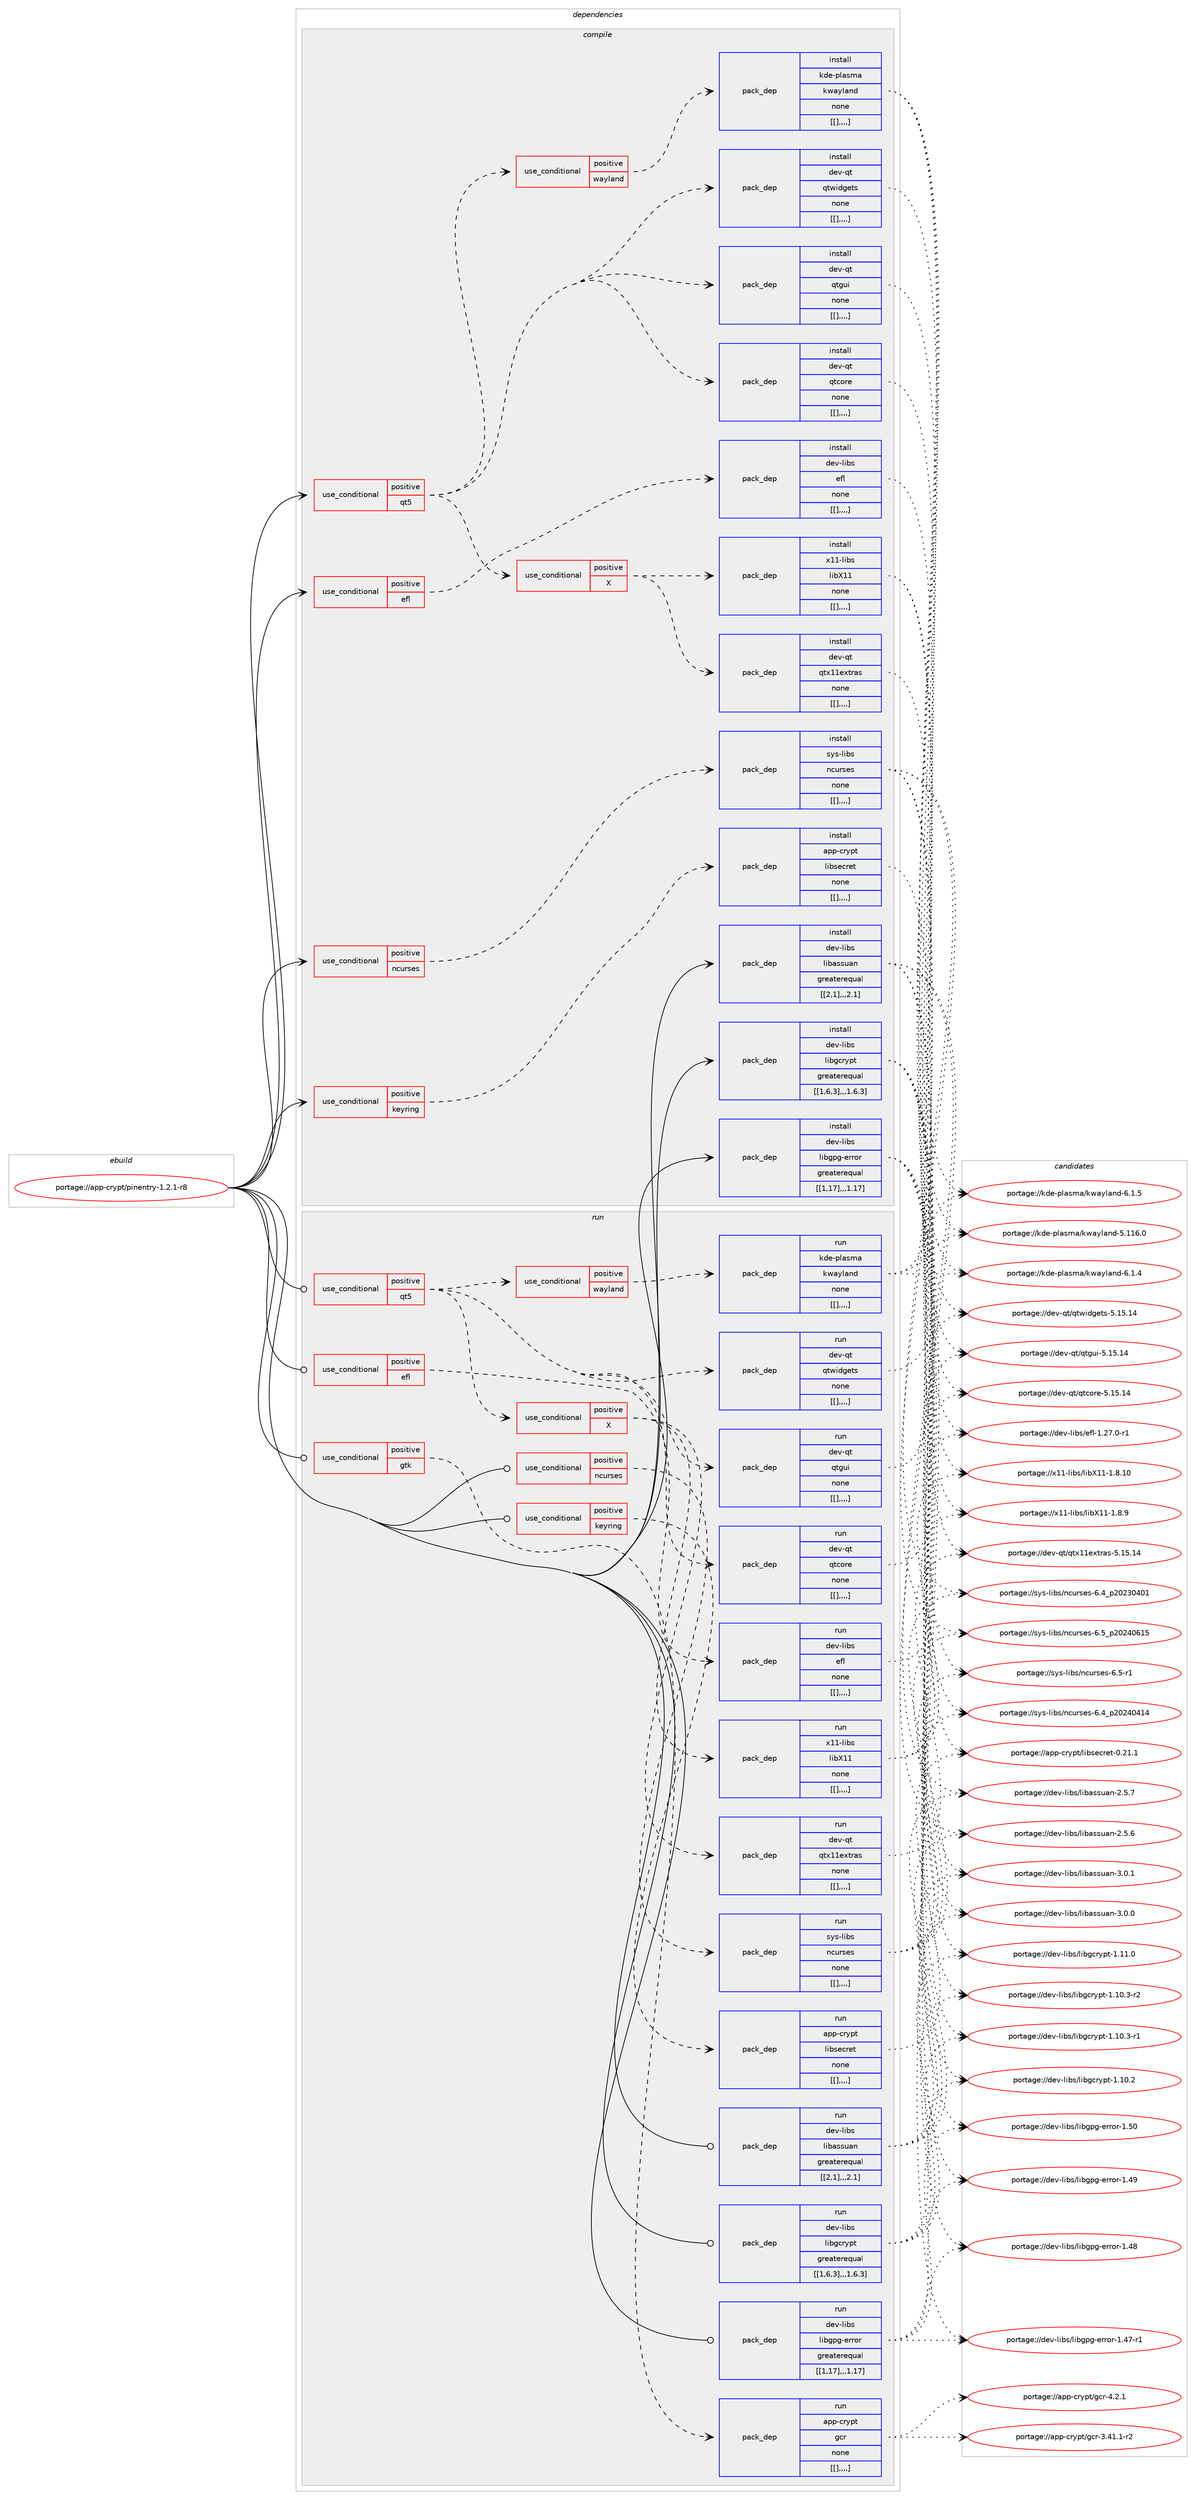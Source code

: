 digraph prolog {

# *************
# Graph options
# *************

newrank=true;
concentrate=true;
compound=true;
graph [rankdir=LR,fontname=Helvetica,fontsize=10,ranksep=1.5];#, ranksep=2.5, nodesep=0.2];
edge  [arrowhead=vee];
node  [fontname=Helvetica,fontsize=10];

# **********
# The ebuild
# **********

subgraph cluster_leftcol {
color=gray;
label=<<i>ebuild</i>>;
id [label="portage://app-crypt/pinentry-1.2.1-r8", color=red, width=4, href="../app-crypt/pinentry-1.2.1-r8.svg"];
}

# ****************
# The dependencies
# ****************

subgraph cluster_midcol {
color=gray;
label=<<i>dependencies</i>>;
subgraph cluster_compile {
fillcolor="#eeeeee";
style=filled;
label=<<i>compile</i>>;
subgraph cond3865 {
dependency14218 [label=<<TABLE BORDER="0" CELLBORDER="1" CELLSPACING="0" CELLPADDING="4"><TR><TD ROWSPAN="3" CELLPADDING="10">use_conditional</TD></TR><TR><TD>positive</TD></TR><TR><TD>efl</TD></TR></TABLE>>, shape=none, color=red];
subgraph pack10273 {
dependency14219 [label=<<TABLE BORDER="0" CELLBORDER="1" CELLSPACING="0" CELLPADDING="4" WIDTH="220"><TR><TD ROWSPAN="6" CELLPADDING="30">pack_dep</TD></TR><TR><TD WIDTH="110">install</TD></TR><TR><TD>dev-libs</TD></TR><TR><TD>efl</TD></TR><TR><TD>none</TD></TR><TR><TD>[[],,,,]</TD></TR></TABLE>>, shape=none, color=blue];
}
dependency14218:e -> dependency14219:w [weight=20,style="dashed",arrowhead="vee"];
}
id:e -> dependency14218:w [weight=20,style="solid",arrowhead="vee"];
subgraph cond3866 {
dependency14220 [label=<<TABLE BORDER="0" CELLBORDER="1" CELLSPACING="0" CELLPADDING="4"><TR><TD ROWSPAN="3" CELLPADDING="10">use_conditional</TD></TR><TR><TD>positive</TD></TR><TR><TD>keyring</TD></TR></TABLE>>, shape=none, color=red];
subgraph pack10274 {
dependency14221 [label=<<TABLE BORDER="0" CELLBORDER="1" CELLSPACING="0" CELLPADDING="4" WIDTH="220"><TR><TD ROWSPAN="6" CELLPADDING="30">pack_dep</TD></TR><TR><TD WIDTH="110">install</TD></TR><TR><TD>app-crypt</TD></TR><TR><TD>libsecret</TD></TR><TR><TD>none</TD></TR><TR><TD>[[],,,,]</TD></TR></TABLE>>, shape=none, color=blue];
}
dependency14220:e -> dependency14221:w [weight=20,style="dashed",arrowhead="vee"];
}
id:e -> dependency14220:w [weight=20,style="solid",arrowhead="vee"];
subgraph cond3867 {
dependency14222 [label=<<TABLE BORDER="0" CELLBORDER="1" CELLSPACING="0" CELLPADDING="4"><TR><TD ROWSPAN="3" CELLPADDING="10">use_conditional</TD></TR><TR><TD>positive</TD></TR><TR><TD>ncurses</TD></TR></TABLE>>, shape=none, color=red];
subgraph pack10275 {
dependency14223 [label=<<TABLE BORDER="0" CELLBORDER="1" CELLSPACING="0" CELLPADDING="4" WIDTH="220"><TR><TD ROWSPAN="6" CELLPADDING="30">pack_dep</TD></TR><TR><TD WIDTH="110">install</TD></TR><TR><TD>sys-libs</TD></TR><TR><TD>ncurses</TD></TR><TR><TD>none</TD></TR><TR><TD>[[],,,,]</TD></TR></TABLE>>, shape=none, color=blue];
}
dependency14222:e -> dependency14223:w [weight=20,style="dashed",arrowhead="vee"];
}
id:e -> dependency14222:w [weight=20,style="solid",arrowhead="vee"];
subgraph cond3868 {
dependency14224 [label=<<TABLE BORDER="0" CELLBORDER="1" CELLSPACING="0" CELLPADDING="4"><TR><TD ROWSPAN="3" CELLPADDING="10">use_conditional</TD></TR><TR><TD>positive</TD></TR><TR><TD>qt5</TD></TR></TABLE>>, shape=none, color=red];
subgraph pack10276 {
dependency14225 [label=<<TABLE BORDER="0" CELLBORDER="1" CELLSPACING="0" CELLPADDING="4" WIDTH="220"><TR><TD ROWSPAN="6" CELLPADDING="30">pack_dep</TD></TR><TR><TD WIDTH="110">install</TD></TR><TR><TD>dev-qt</TD></TR><TR><TD>qtcore</TD></TR><TR><TD>none</TD></TR><TR><TD>[[],,,,]</TD></TR></TABLE>>, shape=none, color=blue];
}
dependency14224:e -> dependency14225:w [weight=20,style="dashed",arrowhead="vee"];
subgraph pack10277 {
dependency14226 [label=<<TABLE BORDER="0" CELLBORDER="1" CELLSPACING="0" CELLPADDING="4" WIDTH="220"><TR><TD ROWSPAN="6" CELLPADDING="30">pack_dep</TD></TR><TR><TD WIDTH="110">install</TD></TR><TR><TD>dev-qt</TD></TR><TR><TD>qtgui</TD></TR><TR><TD>none</TD></TR><TR><TD>[[],,,,]</TD></TR></TABLE>>, shape=none, color=blue];
}
dependency14224:e -> dependency14226:w [weight=20,style="dashed",arrowhead="vee"];
subgraph pack10278 {
dependency14227 [label=<<TABLE BORDER="0" CELLBORDER="1" CELLSPACING="0" CELLPADDING="4" WIDTH="220"><TR><TD ROWSPAN="6" CELLPADDING="30">pack_dep</TD></TR><TR><TD WIDTH="110">install</TD></TR><TR><TD>dev-qt</TD></TR><TR><TD>qtwidgets</TD></TR><TR><TD>none</TD></TR><TR><TD>[[],,,,]</TD></TR></TABLE>>, shape=none, color=blue];
}
dependency14224:e -> dependency14227:w [weight=20,style="dashed",arrowhead="vee"];
subgraph cond3869 {
dependency14228 [label=<<TABLE BORDER="0" CELLBORDER="1" CELLSPACING="0" CELLPADDING="4"><TR><TD ROWSPAN="3" CELLPADDING="10">use_conditional</TD></TR><TR><TD>positive</TD></TR><TR><TD>wayland</TD></TR></TABLE>>, shape=none, color=red];
subgraph pack10279 {
dependency14229 [label=<<TABLE BORDER="0" CELLBORDER="1" CELLSPACING="0" CELLPADDING="4" WIDTH="220"><TR><TD ROWSPAN="6" CELLPADDING="30">pack_dep</TD></TR><TR><TD WIDTH="110">install</TD></TR><TR><TD>kde-plasma</TD></TR><TR><TD>kwayland</TD></TR><TR><TD>none</TD></TR><TR><TD>[[],,,,]</TD></TR></TABLE>>, shape=none, color=blue];
}
dependency14228:e -> dependency14229:w [weight=20,style="dashed",arrowhead="vee"];
}
dependency14224:e -> dependency14228:w [weight=20,style="dashed",arrowhead="vee"];
subgraph cond3870 {
dependency14230 [label=<<TABLE BORDER="0" CELLBORDER="1" CELLSPACING="0" CELLPADDING="4"><TR><TD ROWSPAN="3" CELLPADDING="10">use_conditional</TD></TR><TR><TD>positive</TD></TR><TR><TD>X</TD></TR></TABLE>>, shape=none, color=red];
subgraph pack10280 {
dependency14231 [label=<<TABLE BORDER="0" CELLBORDER="1" CELLSPACING="0" CELLPADDING="4" WIDTH="220"><TR><TD ROWSPAN="6" CELLPADDING="30">pack_dep</TD></TR><TR><TD WIDTH="110">install</TD></TR><TR><TD>dev-qt</TD></TR><TR><TD>qtx11extras</TD></TR><TR><TD>none</TD></TR><TR><TD>[[],,,,]</TD></TR></TABLE>>, shape=none, color=blue];
}
dependency14230:e -> dependency14231:w [weight=20,style="dashed",arrowhead="vee"];
subgraph pack10281 {
dependency14232 [label=<<TABLE BORDER="0" CELLBORDER="1" CELLSPACING="0" CELLPADDING="4" WIDTH="220"><TR><TD ROWSPAN="6" CELLPADDING="30">pack_dep</TD></TR><TR><TD WIDTH="110">install</TD></TR><TR><TD>x11-libs</TD></TR><TR><TD>libX11</TD></TR><TR><TD>none</TD></TR><TR><TD>[[],,,,]</TD></TR></TABLE>>, shape=none, color=blue];
}
dependency14230:e -> dependency14232:w [weight=20,style="dashed",arrowhead="vee"];
}
dependency14224:e -> dependency14230:w [weight=20,style="dashed",arrowhead="vee"];
}
id:e -> dependency14224:w [weight=20,style="solid",arrowhead="vee"];
subgraph pack10282 {
dependency14233 [label=<<TABLE BORDER="0" CELLBORDER="1" CELLSPACING="0" CELLPADDING="4" WIDTH="220"><TR><TD ROWSPAN="6" CELLPADDING="30">pack_dep</TD></TR><TR><TD WIDTH="110">install</TD></TR><TR><TD>dev-libs</TD></TR><TR><TD>libassuan</TD></TR><TR><TD>greaterequal</TD></TR><TR><TD>[[2,1],,,2.1]</TD></TR></TABLE>>, shape=none, color=blue];
}
id:e -> dependency14233:w [weight=20,style="solid",arrowhead="vee"];
subgraph pack10283 {
dependency14234 [label=<<TABLE BORDER="0" CELLBORDER="1" CELLSPACING="0" CELLPADDING="4" WIDTH="220"><TR><TD ROWSPAN="6" CELLPADDING="30">pack_dep</TD></TR><TR><TD WIDTH="110">install</TD></TR><TR><TD>dev-libs</TD></TR><TR><TD>libgcrypt</TD></TR><TR><TD>greaterequal</TD></TR><TR><TD>[[1,6,3],,,1.6.3]</TD></TR></TABLE>>, shape=none, color=blue];
}
id:e -> dependency14234:w [weight=20,style="solid",arrowhead="vee"];
subgraph pack10284 {
dependency14235 [label=<<TABLE BORDER="0" CELLBORDER="1" CELLSPACING="0" CELLPADDING="4" WIDTH="220"><TR><TD ROWSPAN="6" CELLPADDING="30">pack_dep</TD></TR><TR><TD WIDTH="110">install</TD></TR><TR><TD>dev-libs</TD></TR><TR><TD>libgpg-error</TD></TR><TR><TD>greaterequal</TD></TR><TR><TD>[[1,17],,,1.17]</TD></TR></TABLE>>, shape=none, color=blue];
}
id:e -> dependency14235:w [weight=20,style="solid",arrowhead="vee"];
}
subgraph cluster_compileandrun {
fillcolor="#eeeeee";
style=filled;
label=<<i>compile and run</i>>;
}
subgraph cluster_run {
fillcolor="#eeeeee";
style=filled;
label=<<i>run</i>>;
subgraph cond3871 {
dependency14236 [label=<<TABLE BORDER="0" CELLBORDER="1" CELLSPACING="0" CELLPADDING="4"><TR><TD ROWSPAN="3" CELLPADDING="10">use_conditional</TD></TR><TR><TD>positive</TD></TR><TR><TD>efl</TD></TR></TABLE>>, shape=none, color=red];
subgraph pack10285 {
dependency14237 [label=<<TABLE BORDER="0" CELLBORDER="1" CELLSPACING="0" CELLPADDING="4" WIDTH="220"><TR><TD ROWSPAN="6" CELLPADDING="30">pack_dep</TD></TR><TR><TD WIDTH="110">run</TD></TR><TR><TD>dev-libs</TD></TR><TR><TD>efl</TD></TR><TR><TD>none</TD></TR><TR><TD>[[],,,,]</TD></TR></TABLE>>, shape=none, color=blue];
}
dependency14236:e -> dependency14237:w [weight=20,style="dashed",arrowhead="vee"];
}
id:e -> dependency14236:w [weight=20,style="solid",arrowhead="odot"];
subgraph cond3872 {
dependency14238 [label=<<TABLE BORDER="0" CELLBORDER="1" CELLSPACING="0" CELLPADDING="4"><TR><TD ROWSPAN="3" CELLPADDING="10">use_conditional</TD></TR><TR><TD>positive</TD></TR><TR><TD>gtk</TD></TR></TABLE>>, shape=none, color=red];
subgraph pack10286 {
dependency14239 [label=<<TABLE BORDER="0" CELLBORDER="1" CELLSPACING="0" CELLPADDING="4" WIDTH="220"><TR><TD ROWSPAN="6" CELLPADDING="30">pack_dep</TD></TR><TR><TD WIDTH="110">run</TD></TR><TR><TD>app-crypt</TD></TR><TR><TD>gcr</TD></TR><TR><TD>none</TD></TR><TR><TD>[[],,,,]</TD></TR></TABLE>>, shape=none, color=blue];
}
dependency14238:e -> dependency14239:w [weight=20,style="dashed",arrowhead="vee"];
}
id:e -> dependency14238:w [weight=20,style="solid",arrowhead="odot"];
subgraph cond3873 {
dependency14240 [label=<<TABLE BORDER="0" CELLBORDER="1" CELLSPACING="0" CELLPADDING="4"><TR><TD ROWSPAN="3" CELLPADDING="10">use_conditional</TD></TR><TR><TD>positive</TD></TR><TR><TD>keyring</TD></TR></TABLE>>, shape=none, color=red];
subgraph pack10287 {
dependency14241 [label=<<TABLE BORDER="0" CELLBORDER="1" CELLSPACING="0" CELLPADDING="4" WIDTH="220"><TR><TD ROWSPAN="6" CELLPADDING="30">pack_dep</TD></TR><TR><TD WIDTH="110">run</TD></TR><TR><TD>app-crypt</TD></TR><TR><TD>libsecret</TD></TR><TR><TD>none</TD></TR><TR><TD>[[],,,,]</TD></TR></TABLE>>, shape=none, color=blue];
}
dependency14240:e -> dependency14241:w [weight=20,style="dashed",arrowhead="vee"];
}
id:e -> dependency14240:w [weight=20,style="solid",arrowhead="odot"];
subgraph cond3874 {
dependency14242 [label=<<TABLE BORDER="0" CELLBORDER="1" CELLSPACING="0" CELLPADDING="4"><TR><TD ROWSPAN="3" CELLPADDING="10">use_conditional</TD></TR><TR><TD>positive</TD></TR><TR><TD>ncurses</TD></TR></TABLE>>, shape=none, color=red];
subgraph pack10288 {
dependency14243 [label=<<TABLE BORDER="0" CELLBORDER="1" CELLSPACING="0" CELLPADDING="4" WIDTH="220"><TR><TD ROWSPAN="6" CELLPADDING="30">pack_dep</TD></TR><TR><TD WIDTH="110">run</TD></TR><TR><TD>sys-libs</TD></TR><TR><TD>ncurses</TD></TR><TR><TD>none</TD></TR><TR><TD>[[],,,,]</TD></TR></TABLE>>, shape=none, color=blue];
}
dependency14242:e -> dependency14243:w [weight=20,style="dashed",arrowhead="vee"];
}
id:e -> dependency14242:w [weight=20,style="solid",arrowhead="odot"];
subgraph cond3875 {
dependency14244 [label=<<TABLE BORDER="0" CELLBORDER="1" CELLSPACING="0" CELLPADDING="4"><TR><TD ROWSPAN="3" CELLPADDING="10">use_conditional</TD></TR><TR><TD>positive</TD></TR><TR><TD>qt5</TD></TR></TABLE>>, shape=none, color=red];
subgraph pack10289 {
dependency14245 [label=<<TABLE BORDER="0" CELLBORDER="1" CELLSPACING="0" CELLPADDING="4" WIDTH="220"><TR><TD ROWSPAN="6" CELLPADDING="30">pack_dep</TD></TR><TR><TD WIDTH="110">run</TD></TR><TR><TD>dev-qt</TD></TR><TR><TD>qtcore</TD></TR><TR><TD>none</TD></TR><TR><TD>[[],,,,]</TD></TR></TABLE>>, shape=none, color=blue];
}
dependency14244:e -> dependency14245:w [weight=20,style="dashed",arrowhead="vee"];
subgraph pack10290 {
dependency14246 [label=<<TABLE BORDER="0" CELLBORDER="1" CELLSPACING="0" CELLPADDING="4" WIDTH="220"><TR><TD ROWSPAN="6" CELLPADDING="30">pack_dep</TD></TR><TR><TD WIDTH="110">run</TD></TR><TR><TD>dev-qt</TD></TR><TR><TD>qtgui</TD></TR><TR><TD>none</TD></TR><TR><TD>[[],,,,]</TD></TR></TABLE>>, shape=none, color=blue];
}
dependency14244:e -> dependency14246:w [weight=20,style="dashed",arrowhead="vee"];
subgraph pack10291 {
dependency14247 [label=<<TABLE BORDER="0" CELLBORDER="1" CELLSPACING="0" CELLPADDING="4" WIDTH="220"><TR><TD ROWSPAN="6" CELLPADDING="30">pack_dep</TD></TR><TR><TD WIDTH="110">run</TD></TR><TR><TD>dev-qt</TD></TR><TR><TD>qtwidgets</TD></TR><TR><TD>none</TD></TR><TR><TD>[[],,,,]</TD></TR></TABLE>>, shape=none, color=blue];
}
dependency14244:e -> dependency14247:w [weight=20,style="dashed",arrowhead="vee"];
subgraph cond3876 {
dependency14248 [label=<<TABLE BORDER="0" CELLBORDER="1" CELLSPACING="0" CELLPADDING="4"><TR><TD ROWSPAN="3" CELLPADDING="10">use_conditional</TD></TR><TR><TD>positive</TD></TR><TR><TD>wayland</TD></TR></TABLE>>, shape=none, color=red];
subgraph pack10292 {
dependency14249 [label=<<TABLE BORDER="0" CELLBORDER="1" CELLSPACING="0" CELLPADDING="4" WIDTH="220"><TR><TD ROWSPAN="6" CELLPADDING="30">pack_dep</TD></TR><TR><TD WIDTH="110">run</TD></TR><TR><TD>kde-plasma</TD></TR><TR><TD>kwayland</TD></TR><TR><TD>none</TD></TR><TR><TD>[[],,,,]</TD></TR></TABLE>>, shape=none, color=blue];
}
dependency14248:e -> dependency14249:w [weight=20,style="dashed",arrowhead="vee"];
}
dependency14244:e -> dependency14248:w [weight=20,style="dashed",arrowhead="vee"];
subgraph cond3877 {
dependency14250 [label=<<TABLE BORDER="0" CELLBORDER="1" CELLSPACING="0" CELLPADDING="4"><TR><TD ROWSPAN="3" CELLPADDING="10">use_conditional</TD></TR><TR><TD>positive</TD></TR><TR><TD>X</TD></TR></TABLE>>, shape=none, color=red];
subgraph pack10293 {
dependency14251 [label=<<TABLE BORDER="0" CELLBORDER="1" CELLSPACING="0" CELLPADDING="4" WIDTH="220"><TR><TD ROWSPAN="6" CELLPADDING="30">pack_dep</TD></TR><TR><TD WIDTH="110">run</TD></TR><TR><TD>dev-qt</TD></TR><TR><TD>qtx11extras</TD></TR><TR><TD>none</TD></TR><TR><TD>[[],,,,]</TD></TR></TABLE>>, shape=none, color=blue];
}
dependency14250:e -> dependency14251:w [weight=20,style="dashed",arrowhead="vee"];
subgraph pack10294 {
dependency14252 [label=<<TABLE BORDER="0" CELLBORDER="1" CELLSPACING="0" CELLPADDING="4" WIDTH="220"><TR><TD ROWSPAN="6" CELLPADDING="30">pack_dep</TD></TR><TR><TD WIDTH="110">run</TD></TR><TR><TD>x11-libs</TD></TR><TR><TD>libX11</TD></TR><TR><TD>none</TD></TR><TR><TD>[[],,,,]</TD></TR></TABLE>>, shape=none, color=blue];
}
dependency14250:e -> dependency14252:w [weight=20,style="dashed",arrowhead="vee"];
}
dependency14244:e -> dependency14250:w [weight=20,style="dashed",arrowhead="vee"];
}
id:e -> dependency14244:w [weight=20,style="solid",arrowhead="odot"];
subgraph pack10295 {
dependency14253 [label=<<TABLE BORDER="0" CELLBORDER="1" CELLSPACING="0" CELLPADDING="4" WIDTH="220"><TR><TD ROWSPAN="6" CELLPADDING="30">pack_dep</TD></TR><TR><TD WIDTH="110">run</TD></TR><TR><TD>dev-libs</TD></TR><TR><TD>libassuan</TD></TR><TR><TD>greaterequal</TD></TR><TR><TD>[[2,1],,,2.1]</TD></TR></TABLE>>, shape=none, color=blue];
}
id:e -> dependency14253:w [weight=20,style="solid",arrowhead="odot"];
subgraph pack10296 {
dependency14254 [label=<<TABLE BORDER="0" CELLBORDER="1" CELLSPACING="0" CELLPADDING="4" WIDTH="220"><TR><TD ROWSPAN="6" CELLPADDING="30">pack_dep</TD></TR><TR><TD WIDTH="110">run</TD></TR><TR><TD>dev-libs</TD></TR><TR><TD>libgcrypt</TD></TR><TR><TD>greaterequal</TD></TR><TR><TD>[[1,6,3],,,1.6.3]</TD></TR></TABLE>>, shape=none, color=blue];
}
id:e -> dependency14254:w [weight=20,style="solid",arrowhead="odot"];
subgraph pack10297 {
dependency14255 [label=<<TABLE BORDER="0" CELLBORDER="1" CELLSPACING="0" CELLPADDING="4" WIDTH="220"><TR><TD ROWSPAN="6" CELLPADDING="30">pack_dep</TD></TR><TR><TD WIDTH="110">run</TD></TR><TR><TD>dev-libs</TD></TR><TR><TD>libgpg-error</TD></TR><TR><TD>greaterequal</TD></TR><TR><TD>[[1,17],,,1.17]</TD></TR></TABLE>>, shape=none, color=blue];
}
id:e -> dependency14255:w [weight=20,style="solid",arrowhead="odot"];
}
}

# **************
# The candidates
# **************

subgraph cluster_choices {
rank=same;
color=gray;
label=<<i>candidates</i>>;

subgraph choice10273 {
color=black;
nodesep=1;
choice100101118451081059811547101102108454946505546484511449 [label="portage://dev-libs/efl-1.27.0-r1", color=red, width=4,href="../dev-libs/efl-1.27.0-r1.svg"];
dependency14219:e -> choice100101118451081059811547101102108454946505546484511449:w [style=dotted,weight="100"];
}
subgraph choice10274 {
color=black;
nodesep=1;
choice97112112459911412111211647108105981151019911410111645484650494649 [label="portage://app-crypt/libsecret-0.21.1", color=red, width=4,href="../app-crypt/libsecret-0.21.1.svg"];
dependency14221:e -> choice97112112459911412111211647108105981151019911410111645484650494649:w [style=dotted,weight="100"];
}
subgraph choice10275 {
color=black;
nodesep=1;
choice1151211154510810598115471109911711411510111545544653951125048505248544953 [label="portage://sys-libs/ncurses-6.5_p20240615", color=red, width=4,href="../sys-libs/ncurses-6.5_p20240615.svg"];
choice11512111545108105981154711099117114115101115455446534511449 [label="portage://sys-libs/ncurses-6.5-r1", color=red, width=4,href="../sys-libs/ncurses-6.5-r1.svg"];
choice1151211154510810598115471109911711411510111545544652951125048505248524952 [label="portage://sys-libs/ncurses-6.4_p20240414", color=red, width=4,href="../sys-libs/ncurses-6.4_p20240414.svg"];
choice1151211154510810598115471109911711411510111545544652951125048505148524849 [label="portage://sys-libs/ncurses-6.4_p20230401", color=red, width=4,href="../sys-libs/ncurses-6.4_p20230401.svg"];
dependency14223:e -> choice1151211154510810598115471109911711411510111545544653951125048505248544953:w [style=dotted,weight="100"];
dependency14223:e -> choice11512111545108105981154711099117114115101115455446534511449:w [style=dotted,weight="100"];
dependency14223:e -> choice1151211154510810598115471109911711411510111545544652951125048505248524952:w [style=dotted,weight="100"];
dependency14223:e -> choice1151211154510810598115471109911711411510111545544652951125048505148524849:w [style=dotted,weight="100"];
}
subgraph choice10276 {
color=black;
nodesep=1;
choice1001011184511311647113116991111141014553464953464952 [label="portage://dev-qt/qtcore-5.15.14", color=red, width=4,href="../dev-qt/qtcore-5.15.14.svg"];
dependency14225:e -> choice1001011184511311647113116991111141014553464953464952:w [style=dotted,weight="100"];
}
subgraph choice10277 {
color=black;
nodesep=1;
choice10010111845113116471131161031171054553464953464952 [label="portage://dev-qt/qtgui-5.15.14", color=red, width=4,href="../dev-qt/qtgui-5.15.14.svg"];
dependency14226:e -> choice10010111845113116471131161031171054553464953464952:w [style=dotted,weight="100"];
}
subgraph choice10278 {
color=black;
nodesep=1;
choice10010111845113116471131161191051001031011161154553464953464952 [label="portage://dev-qt/qtwidgets-5.15.14", color=red, width=4,href="../dev-qt/qtwidgets-5.15.14.svg"];
dependency14227:e -> choice10010111845113116471131161191051001031011161154553464953464952:w [style=dotted,weight="100"];
}
subgraph choice10279 {
color=black;
nodesep=1;
choice107100101451121089711510997471071199712110897110100455446494653 [label="portage://kde-plasma/kwayland-6.1.5", color=red, width=4,href="../kde-plasma/kwayland-6.1.5.svg"];
choice107100101451121089711510997471071199712110897110100455446494652 [label="portage://kde-plasma/kwayland-6.1.4", color=red, width=4,href="../kde-plasma/kwayland-6.1.4.svg"];
choice1071001014511210897115109974710711997121108971101004553464949544648 [label="portage://kde-plasma/kwayland-5.116.0", color=red, width=4,href="../kde-plasma/kwayland-5.116.0.svg"];
dependency14229:e -> choice107100101451121089711510997471071199712110897110100455446494653:w [style=dotted,weight="100"];
dependency14229:e -> choice107100101451121089711510997471071199712110897110100455446494652:w [style=dotted,weight="100"];
dependency14229:e -> choice1071001014511210897115109974710711997121108971101004553464949544648:w [style=dotted,weight="100"];
}
subgraph choice10280 {
color=black;
nodesep=1;
choice10010111845113116471131161204949101120116114971154553464953464952 [label="portage://dev-qt/qtx11extras-5.15.14", color=red, width=4,href="../dev-qt/qtx11extras-5.15.14.svg"];
dependency14231:e -> choice10010111845113116471131161204949101120116114971154553464953464952:w [style=dotted,weight="100"];
}
subgraph choice10281 {
color=black;
nodesep=1;
choice12049494510810598115471081059888494945494656464948 [label="portage://x11-libs/libX11-1.8.10", color=red, width=4,href="../x11-libs/libX11-1.8.10.svg"];
choice120494945108105981154710810598884949454946564657 [label="portage://x11-libs/libX11-1.8.9", color=red, width=4,href="../x11-libs/libX11-1.8.9.svg"];
dependency14232:e -> choice12049494510810598115471081059888494945494656464948:w [style=dotted,weight="100"];
dependency14232:e -> choice120494945108105981154710810598884949454946564657:w [style=dotted,weight="100"];
}
subgraph choice10282 {
color=black;
nodesep=1;
choice100101118451081059811547108105989711511511797110455146484649 [label="portage://dev-libs/libassuan-3.0.1", color=red, width=4,href="../dev-libs/libassuan-3.0.1.svg"];
choice100101118451081059811547108105989711511511797110455146484648 [label="portage://dev-libs/libassuan-3.0.0", color=red, width=4,href="../dev-libs/libassuan-3.0.0.svg"];
choice100101118451081059811547108105989711511511797110455046534655 [label="portage://dev-libs/libassuan-2.5.7", color=red, width=4,href="../dev-libs/libassuan-2.5.7.svg"];
choice100101118451081059811547108105989711511511797110455046534654 [label="portage://dev-libs/libassuan-2.5.6", color=red, width=4,href="../dev-libs/libassuan-2.5.6.svg"];
dependency14233:e -> choice100101118451081059811547108105989711511511797110455146484649:w [style=dotted,weight="100"];
dependency14233:e -> choice100101118451081059811547108105989711511511797110455146484648:w [style=dotted,weight="100"];
dependency14233:e -> choice100101118451081059811547108105989711511511797110455046534655:w [style=dotted,weight="100"];
dependency14233:e -> choice100101118451081059811547108105989711511511797110455046534654:w [style=dotted,weight="100"];
}
subgraph choice10283 {
color=black;
nodesep=1;
choice100101118451081059811547108105981039911412111211645494649494648 [label="portage://dev-libs/libgcrypt-1.11.0", color=red, width=4,href="../dev-libs/libgcrypt-1.11.0.svg"];
choice1001011184510810598115471081059810399114121112116454946494846514511450 [label="portage://dev-libs/libgcrypt-1.10.3-r2", color=red, width=4,href="../dev-libs/libgcrypt-1.10.3-r2.svg"];
choice1001011184510810598115471081059810399114121112116454946494846514511449 [label="portage://dev-libs/libgcrypt-1.10.3-r1", color=red, width=4,href="../dev-libs/libgcrypt-1.10.3-r1.svg"];
choice100101118451081059811547108105981039911412111211645494649484650 [label="portage://dev-libs/libgcrypt-1.10.2", color=red, width=4,href="../dev-libs/libgcrypt-1.10.2.svg"];
dependency14234:e -> choice100101118451081059811547108105981039911412111211645494649494648:w [style=dotted,weight="100"];
dependency14234:e -> choice1001011184510810598115471081059810399114121112116454946494846514511450:w [style=dotted,weight="100"];
dependency14234:e -> choice1001011184510810598115471081059810399114121112116454946494846514511449:w [style=dotted,weight="100"];
dependency14234:e -> choice100101118451081059811547108105981039911412111211645494649484650:w [style=dotted,weight="100"];
}
subgraph choice10284 {
color=black;
nodesep=1;
choice10010111845108105981154710810598103112103451011141141111144549465348 [label="portage://dev-libs/libgpg-error-1.50", color=red, width=4,href="../dev-libs/libgpg-error-1.50.svg"];
choice10010111845108105981154710810598103112103451011141141111144549465257 [label="portage://dev-libs/libgpg-error-1.49", color=red, width=4,href="../dev-libs/libgpg-error-1.49.svg"];
choice10010111845108105981154710810598103112103451011141141111144549465256 [label="portage://dev-libs/libgpg-error-1.48", color=red, width=4,href="../dev-libs/libgpg-error-1.48.svg"];
choice100101118451081059811547108105981031121034510111411411111445494652554511449 [label="portage://dev-libs/libgpg-error-1.47-r1", color=red, width=4,href="../dev-libs/libgpg-error-1.47-r1.svg"];
dependency14235:e -> choice10010111845108105981154710810598103112103451011141141111144549465348:w [style=dotted,weight="100"];
dependency14235:e -> choice10010111845108105981154710810598103112103451011141141111144549465257:w [style=dotted,weight="100"];
dependency14235:e -> choice10010111845108105981154710810598103112103451011141141111144549465256:w [style=dotted,weight="100"];
dependency14235:e -> choice100101118451081059811547108105981031121034510111411411111445494652554511449:w [style=dotted,weight="100"];
}
subgraph choice10285 {
color=black;
nodesep=1;
choice100101118451081059811547101102108454946505546484511449 [label="portage://dev-libs/efl-1.27.0-r1", color=red, width=4,href="../dev-libs/efl-1.27.0-r1.svg"];
dependency14237:e -> choice100101118451081059811547101102108454946505546484511449:w [style=dotted,weight="100"];
}
subgraph choice10286 {
color=black;
nodesep=1;
choice9711211245991141211121164710399114455246504649 [label="portage://app-crypt/gcr-4.2.1", color=red, width=4,href="../app-crypt/gcr-4.2.1.svg"];
choice9711211245991141211121164710399114455146524946494511450 [label="portage://app-crypt/gcr-3.41.1-r2", color=red, width=4,href="../app-crypt/gcr-3.41.1-r2.svg"];
dependency14239:e -> choice9711211245991141211121164710399114455246504649:w [style=dotted,weight="100"];
dependency14239:e -> choice9711211245991141211121164710399114455146524946494511450:w [style=dotted,weight="100"];
}
subgraph choice10287 {
color=black;
nodesep=1;
choice97112112459911412111211647108105981151019911410111645484650494649 [label="portage://app-crypt/libsecret-0.21.1", color=red, width=4,href="../app-crypt/libsecret-0.21.1.svg"];
dependency14241:e -> choice97112112459911412111211647108105981151019911410111645484650494649:w [style=dotted,weight="100"];
}
subgraph choice10288 {
color=black;
nodesep=1;
choice1151211154510810598115471109911711411510111545544653951125048505248544953 [label="portage://sys-libs/ncurses-6.5_p20240615", color=red, width=4,href="../sys-libs/ncurses-6.5_p20240615.svg"];
choice11512111545108105981154711099117114115101115455446534511449 [label="portage://sys-libs/ncurses-6.5-r1", color=red, width=4,href="../sys-libs/ncurses-6.5-r1.svg"];
choice1151211154510810598115471109911711411510111545544652951125048505248524952 [label="portage://sys-libs/ncurses-6.4_p20240414", color=red, width=4,href="../sys-libs/ncurses-6.4_p20240414.svg"];
choice1151211154510810598115471109911711411510111545544652951125048505148524849 [label="portage://sys-libs/ncurses-6.4_p20230401", color=red, width=4,href="../sys-libs/ncurses-6.4_p20230401.svg"];
dependency14243:e -> choice1151211154510810598115471109911711411510111545544653951125048505248544953:w [style=dotted,weight="100"];
dependency14243:e -> choice11512111545108105981154711099117114115101115455446534511449:w [style=dotted,weight="100"];
dependency14243:e -> choice1151211154510810598115471109911711411510111545544652951125048505248524952:w [style=dotted,weight="100"];
dependency14243:e -> choice1151211154510810598115471109911711411510111545544652951125048505148524849:w [style=dotted,weight="100"];
}
subgraph choice10289 {
color=black;
nodesep=1;
choice1001011184511311647113116991111141014553464953464952 [label="portage://dev-qt/qtcore-5.15.14", color=red, width=4,href="../dev-qt/qtcore-5.15.14.svg"];
dependency14245:e -> choice1001011184511311647113116991111141014553464953464952:w [style=dotted,weight="100"];
}
subgraph choice10290 {
color=black;
nodesep=1;
choice10010111845113116471131161031171054553464953464952 [label="portage://dev-qt/qtgui-5.15.14", color=red, width=4,href="../dev-qt/qtgui-5.15.14.svg"];
dependency14246:e -> choice10010111845113116471131161031171054553464953464952:w [style=dotted,weight="100"];
}
subgraph choice10291 {
color=black;
nodesep=1;
choice10010111845113116471131161191051001031011161154553464953464952 [label="portage://dev-qt/qtwidgets-5.15.14", color=red, width=4,href="../dev-qt/qtwidgets-5.15.14.svg"];
dependency14247:e -> choice10010111845113116471131161191051001031011161154553464953464952:w [style=dotted,weight="100"];
}
subgraph choice10292 {
color=black;
nodesep=1;
choice107100101451121089711510997471071199712110897110100455446494653 [label="portage://kde-plasma/kwayland-6.1.5", color=red, width=4,href="../kde-plasma/kwayland-6.1.5.svg"];
choice107100101451121089711510997471071199712110897110100455446494652 [label="portage://kde-plasma/kwayland-6.1.4", color=red, width=4,href="../kde-plasma/kwayland-6.1.4.svg"];
choice1071001014511210897115109974710711997121108971101004553464949544648 [label="portage://kde-plasma/kwayland-5.116.0", color=red, width=4,href="../kde-plasma/kwayland-5.116.0.svg"];
dependency14249:e -> choice107100101451121089711510997471071199712110897110100455446494653:w [style=dotted,weight="100"];
dependency14249:e -> choice107100101451121089711510997471071199712110897110100455446494652:w [style=dotted,weight="100"];
dependency14249:e -> choice1071001014511210897115109974710711997121108971101004553464949544648:w [style=dotted,weight="100"];
}
subgraph choice10293 {
color=black;
nodesep=1;
choice10010111845113116471131161204949101120116114971154553464953464952 [label="portage://dev-qt/qtx11extras-5.15.14", color=red, width=4,href="../dev-qt/qtx11extras-5.15.14.svg"];
dependency14251:e -> choice10010111845113116471131161204949101120116114971154553464953464952:w [style=dotted,weight="100"];
}
subgraph choice10294 {
color=black;
nodesep=1;
choice12049494510810598115471081059888494945494656464948 [label="portage://x11-libs/libX11-1.8.10", color=red, width=4,href="../x11-libs/libX11-1.8.10.svg"];
choice120494945108105981154710810598884949454946564657 [label="portage://x11-libs/libX11-1.8.9", color=red, width=4,href="../x11-libs/libX11-1.8.9.svg"];
dependency14252:e -> choice12049494510810598115471081059888494945494656464948:w [style=dotted,weight="100"];
dependency14252:e -> choice120494945108105981154710810598884949454946564657:w [style=dotted,weight="100"];
}
subgraph choice10295 {
color=black;
nodesep=1;
choice100101118451081059811547108105989711511511797110455146484649 [label="portage://dev-libs/libassuan-3.0.1", color=red, width=4,href="../dev-libs/libassuan-3.0.1.svg"];
choice100101118451081059811547108105989711511511797110455146484648 [label="portage://dev-libs/libassuan-3.0.0", color=red, width=4,href="../dev-libs/libassuan-3.0.0.svg"];
choice100101118451081059811547108105989711511511797110455046534655 [label="portage://dev-libs/libassuan-2.5.7", color=red, width=4,href="../dev-libs/libassuan-2.5.7.svg"];
choice100101118451081059811547108105989711511511797110455046534654 [label="portage://dev-libs/libassuan-2.5.6", color=red, width=4,href="../dev-libs/libassuan-2.5.6.svg"];
dependency14253:e -> choice100101118451081059811547108105989711511511797110455146484649:w [style=dotted,weight="100"];
dependency14253:e -> choice100101118451081059811547108105989711511511797110455146484648:w [style=dotted,weight="100"];
dependency14253:e -> choice100101118451081059811547108105989711511511797110455046534655:w [style=dotted,weight="100"];
dependency14253:e -> choice100101118451081059811547108105989711511511797110455046534654:w [style=dotted,weight="100"];
}
subgraph choice10296 {
color=black;
nodesep=1;
choice100101118451081059811547108105981039911412111211645494649494648 [label="portage://dev-libs/libgcrypt-1.11.0", color=red, width=4,href="../dev-libs/libgcrypt-1.11.0.svg"];
choice1001011184510810598115471081059810399114121112116454946494846514511450 [label="portage://dev-libs/libgcrypt-1.10.3-r2", color=red, width=4,href="../dev-libs/libgcrypt-1.10.3-r2.svg"];
choice1001011184510810598115471081059810399114121112116454946494846514511449 [label="portage://dev-libs/libgcrypt-1.10.3-r1", color=red, width=4,href="../dev-libs/libgcrypt-1.10.3-r1.svg"];
choice100101118451081059811547108105981039911412111211645494649484650 [label="portage://dev-libs/libgcrypt-1.10.2", color=red, width=4,href="../dev-libs/libgcrypt-1.10.2.svg"];
dependency14254:e -> choice100101118451081059811547108105981039911412111211645494649494648:w [style=dotted,weight="100"];
dependency14254:e -> choice1001011184510810598115471081059810399114121112116454946494846514511450:w [style=dotted,weight="100"];
dependency14254:e -> choice1001011184510810598115471081059810399114121112116454946494846514511449:w [style=dotted,weight="100"];
dependency14254:e -> choice100101118451081059811547108105981039911412111211645494649484650:w [style=dotted,weight="100"];
}
subgraph choice10297 {
color=black;
nodesep=1;
choice10010111845108105981154710810598103112103451011141141111144549465348 [label="portage://dev-libs/libgpg-error-1.50", color=red, width=4,href="../dev-libs/libgpg-error-1.50.svg"];
choice10010111845108105981154710810598103112103451011141141111144549465257 [label="portage://dev-libs/libgpg-error-1.49", color=red, width=4,href="../dev-libs/libgpg-error-1.49.svg"];
choice10010111845108105981154710810598103112103451011141141111144549465256 [label="portage://dev-libs/libgpg-error-1.48", color=red, width=4,href="../dev-libs/libgpg-error-1.48.svg"];
choice100101118451081059811547108105981031121034510111411411111445494652554511449 [label="portage://dev-libs/libgpg-error-1.47-r1", color=red, width=4,href="../dev-libs/libgpg-error-1.47-r1.svg"];
dependency14255:e -> choice10010111845108105981154710810598103112103451011141141111144549465348:w [style=dotted,weight="100"];
dependency14255:e -> choice10010111845108105981154710810598103112103451011141141111144549465257:w [style=dotted,weight="100"];
dependency14255:e -> choice10010111845108105981154710810598103112103451011141141111144549465256:w [style=dotted,weight="100"];
dependency14255:e -> choice100101118451081059811547108105981031121034510111411411111445494652554511449:w [style=dotted,weight="100"];
}
}

}
